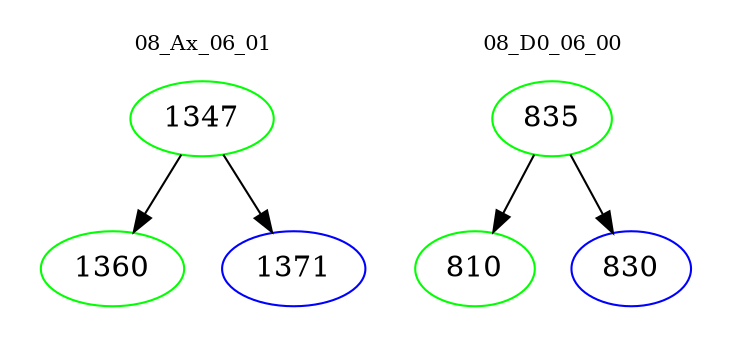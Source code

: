 digraph{
subgraph cluster_0 {
color = white
label = "08_Ax_06_01";
fontsize=10;
T0_1347 [label="1347", color="green"]
T0_1347 -> T0_1360 [color="black"]
T0_1360 [label="1360", color="green"]
T0_1347 -> T0_1371 [color="black"]
T0_1371 [label="1371", color="blue"]
}
subgraph cluster_1 {
color = white
label = "08_D0_06_00";
fontsize=10;
T1_835 [label="835", color="green"]
T1_835 -> T1_810 [color="black"]
T1_810 [label="810", color="green"]
T1_835 -> T1_830 [color="black"]
T1_830 [label="830", color="blue"]
}
}
